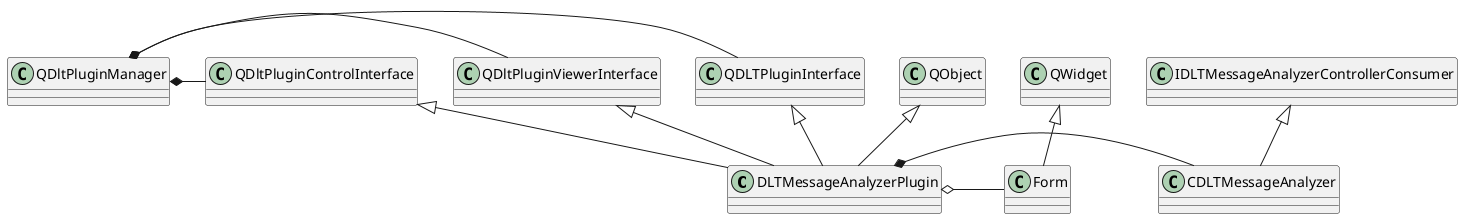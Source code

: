@startuml
class DLTMessageAnalyzerPlugin
class CDLTMessageAnalyzer
class Form
class IDLTMessageAnalyzerControllerConsumer

class QDLTPluginInterface
class QDltPluginViewerInterface
class QDltPluginControlInterface
class QDltPluginManager

class QWidget
class QObject

QDLTPluginInterface <|-- DLTMessageAnalyzerPlugin
QDltPluginViewerInterface <|-- DLTMessageAnalyzerPlugin
QDltPluginControlInterface <|-- DLTMessageAnalyzerPlugin
QObject <|-- DLTMessageAnalyzerPlugin
IDLTMessageAnalyzerControllerConsumer <|-- CDLTMessageAnalyzer
QWidget <|-- Form

QDltPluginManager *- QDLTPluginInterface
QDltPluginManager *- QDltPluginViewerInterface
QDltPluginManager *- QDltPluginControlInterface

DLTMessageAnalyzerPlugin o- Form
DLTMessageAnalyzerPlugin *- CDLTMessageAnalyzer
@enduml